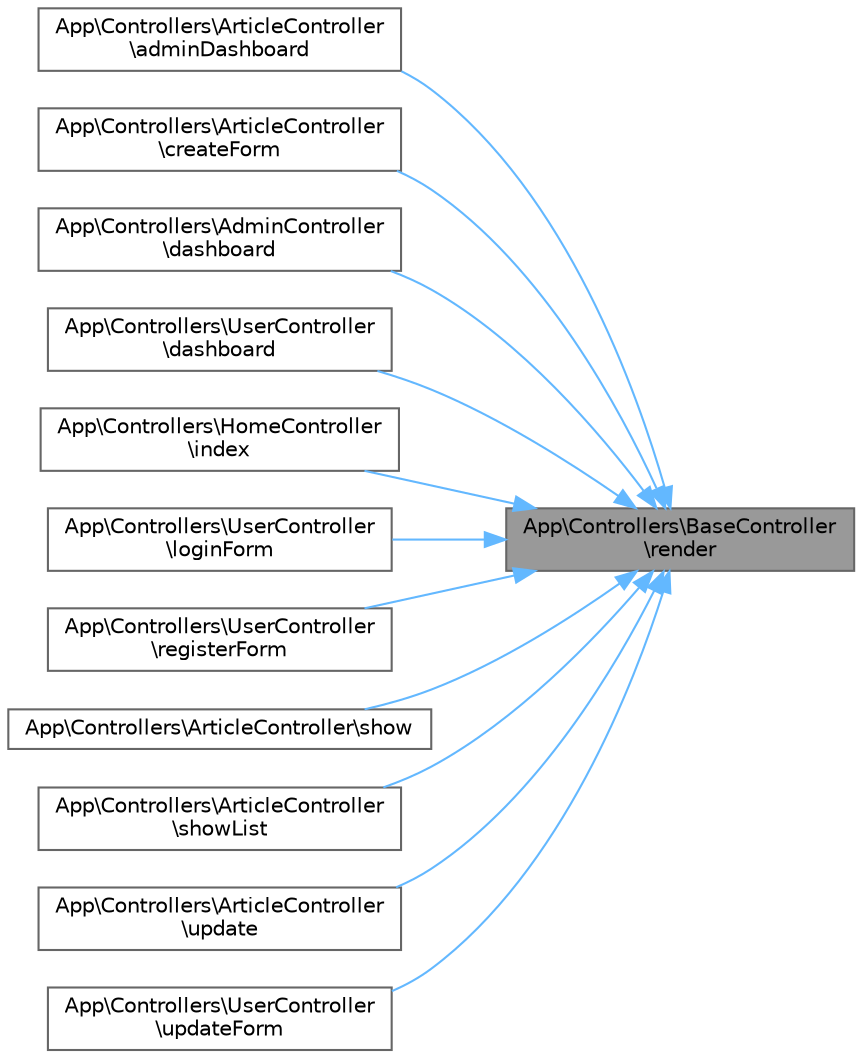 digraph "App\Controllers\BaseController\render"
{
 // LATEX_PDF_SIZE
  bgcolor="transparent";
  edge [fontname=Helvetica,fontsize=10,labelfontname=Helvetica,labelfontsize=10];
  node [fontname=Helvetica,fontsize=10,shape=box,height=0.2,width=0.4];
  rankdir="RL";
  Node1 [id="Node000001",label="App\\Controllers\\BaseController\l\\render",height=0.2,width=0.4,color="gray40", fillcolor="grey60", style="filled", fontcolor="black",tooltip=" "];
  Node1 -> Node2 [id="edge1_Node000001_Node000002",dir="back",color="steelblue1",style="solid",tooltip=" "];
  Node2 [id="Node000002",label="App\\Controllers\\ArticleController\l\\adminDashboard",height=0.2,width=0.4,color="grey40", fillcolor="white", style="filled",URL="$class_app_1_1_controllers_1_1_article_controller.html#af998b7d389ca1955b5853589507eee60",tooltip=" "];
  Node1 -> Node3 [id="edge2_Node000001_Node000003",dir="back",color="steelblue1",style="solid",tooltip=" "];
  Node3 [id="Node000003",label="App\\Controllers\\ArticleController\l\\createForm",height=0.2,width=0.4,color="grey40", fillcolor="white", style="filled",URL="$class_app_1_1_controllers_1_1_article_controller.html#a912a31aae8da9f7adf4e8d6d8eeee34e",tooltip=" "];
  Node1 -> Node4 [id="edge3_Node000001_Node000004",dir="back",color="steelblue1",style="solid",tooltip=" "];
  Node4 [id="Node000004",label="App\\Controllers\\AdminController\l\\dashboard",height=0.2,width=0.4,color="grey40", fillcolor="white", style="filled",URL="$class_app_1_1_controllers_1_1_admin_controller.html#a1e0de421bd81fca7339ca0363bd59a1f",tooltip=" "];
  Node1 -> Node5 [id="edge4_Node000001_Node000005",dir="back",color="steelblue1",style="solid",tooltip=" "];
  Node5 [id="Node000005",label="App\\Controllers\\UserController\l\\dashboard",height=0.2,width=0.4,color="grey40", fillcolor="white", style="filled",URL="$class_app_1_1_controllers_1_1_user_controller.html#a1301f5e463d9ca6360db6c3bea2ad99b",tooltip=" "];
  Node1 -> Node6 [id="edge5_Node000001_Node000006",dir="back",color="steelblue1",style="solid",tooltip=" "];
  Node6 [id="Node000006",label="App\\Controllers\\HomeController\l\\index",height=0.2,width=0.4,color="grey40", fillcolor="white", style="filled",URL="$class_app_1_1_controllers_1_1_home_controller.html#a2670863149317d26021fc0bc251270de",tooltip=" "];
  Node1 -> Node7 [id="edge6_Node000001_Node000007",dir="back",color="steelblue1",style="solid",tooltip=" "];
  Node7 [id="Node000007",label="App\\Controllers\\UserController\l\\loginForm",height=0.2,width=0.4,color="grey40", fillcolor="white", style="filled",URL="$class_app_1_1_controllers_1_1_user_controller.html#a6bc8eb3ceb3e8cf6f4daf0c6c905a8de",tooltip=" "];
  Node1 -> Node8 [id="edge7_Node000001_Node000008",dir="back",color="steelblue1",style="solid",tooltip=" "];
  Node8 [id="Node000008",label="App\\Controllers\\UserController\l\\registerForm",height=0.2,width=0.4,color="grey40", fillcolor="white", style="filled",URL="$class_app_1_1_controllers_1_1_user_controller.html#aae71a1d8594eb585943af9531845e87f",tooltip=" "];
  Node1 -> Node9 [id="edge8_Node000001_Node000009",dir="back",color="steelblue1",style="solid",tooltip=" "];
  Node9 [id="Node000009",label="App\\Controllers\\ArticleController\\show",height=0.2,width=0.4,color="grey40", fillcolor="white", style="filled",URL="$class_app_1_1_controllers_1_1_article_controller.html#af145d631b41c4961bcbb621a6aa429c3",tooltip=" "];
  Node1 -> Node10 [id="edge9_Node000001_Node000010",dir="back",color="steelblue1",style="solid",tooltip=" "];
  Node10 [id="Node000010",label="App\\Controllers\\ArticleController\l\\showList",height=0.2,width=0.4,color="grey40", fillcolor="white", style="filled",URL="$class_app_1_1_controllers_1_1_article_controller.html#a097ac24c33717fc494494a37624e5e58",tooltip=" "];
  Node1 -> Node11 [id="edge10_Node000001_Node000011",dir="back",color="steelblue1",style="solid",tooltip=" "];
  Node11 [id="Node000011",label="App\\Controllers\\ArticleController\l\\update",height=0.2,width=0.4,color="grey40", fillcolor="white", style="filled",URL="$class_app_1_1_controllers_1_1_article_controller.html#a3f7df5e96c262e90a7d0f5991fe2c21d",tooltip=" "];
  Node1 -> Node12 [id="edge11_Node000001_Node000012",dir="back",color="steelblue1",style="solid",tooltip=" "];
  Node12 [id="Node000012",label="App\\Controllers\\UserController\l\\updateForm",height=0.2,width=0.4,color="grey40", fillcolor="white", style="filled",URL="$class_app_1_1_controllers_1_1_user_controller.html#abc7768d9321f2496f2bbbbd57e8d21bb",tooltip=" "];
}
